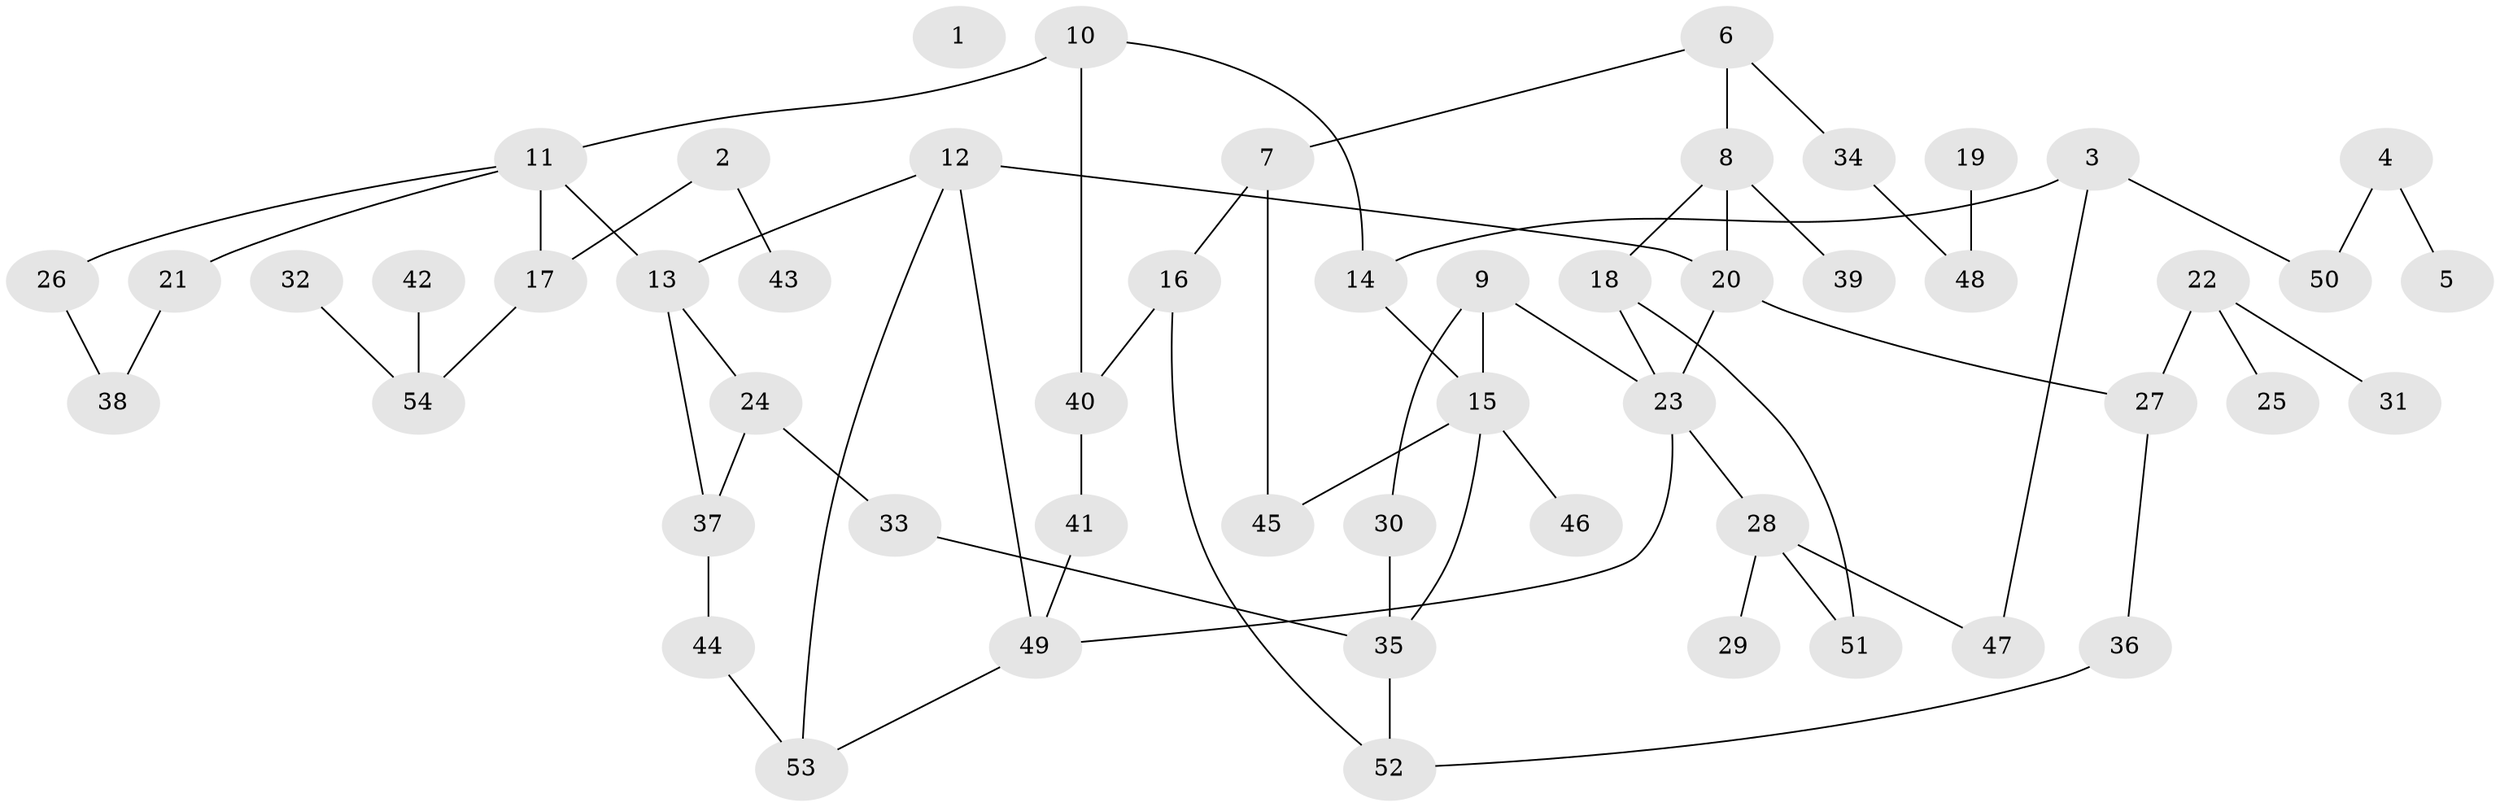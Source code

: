 // coarse degree distribution, {0: 0.0625, 1: 0.3125, 7: 0.125, 3: 0.3125, 2: 0.1875}
// Generated by graph-tools (version 1.1) at 2025/43/03/04/25 21:43:46]
// undirected, 54 vertices, 68 edges
graph export_dot {
graph [start="1"]
  node [color=gray90,style=filled];
  1;
  2;
  3;
  4;
  5;
  6;
  7;
  8;
  9;
  10;
  11;
  12;
  13;
  14;
  15;
  16;
  17;
  18;
  19;
  20;
  21;
  22;
  23;
  24;
  25;
  26;
  27;
  28;
  29;
  30;
  31;
  32;
  33;
  34;
  35;
  36;
  37;
  38;
  39;
  40;
  41;
  42;
  43;
  44;
  45;
  46;
  47;
  48;
  49;
  50;
  51;
  52;
  53;
  54;
  2 -- 17;
  2 -- 43;
  3 -- 14;
  3 -- 47;
  3 -- 50;
  4 -- 5;
  4 -- 50;
  6 -- 7;
  6 -- 8;
  6 -- 34;
  7 -- 16;
  7 -- 45;
  8 -- 18;
  8 -- 20;
  8 -- 39;
  9 -- 15;
  9 -- 23;
  9 -- 30;
  10 -- 11;
  10 -- 14;
  10 -- 40;
  11 -- 13;
  11 -- 17;
  11 -- 21;
  11 -- 26;
  12 -- 13;
  12 -- 20;
  12 -- 49;
  12 -- 53;
  13 -- 24;
  13 -- 37;
  14 -- 15;
  15 -- 35;
  15 -- 45;
  15 -- 46;
  16 -- 40;
  16 -- 52;
  17 -- 54;
  18 -- 23;
  18 -- 51;
  19 -- 48;
  20 -- 23;
  20 -- 27;
  21 -- 38;
  22 -- 25;
  22 -- 27;
  22 -- 31;
  23 -- 28;
  23 -- 49;
  24 -- 33;
  24 -- 37;
  26 -- 38;
  27 -- 36;
  28 -- 29;
  28 -- 47;
  28 -- 51;
  30 -- 35;
  32 -- 54;
  33 -- 35;
  34 -- 48;
  35 -- 52;
  36 -- 52;
  37 -- 44;
  40 -- 41;
  41 -- 49;
  42 -- 54;
  44 -- 53;
  49 -- 53;
}
